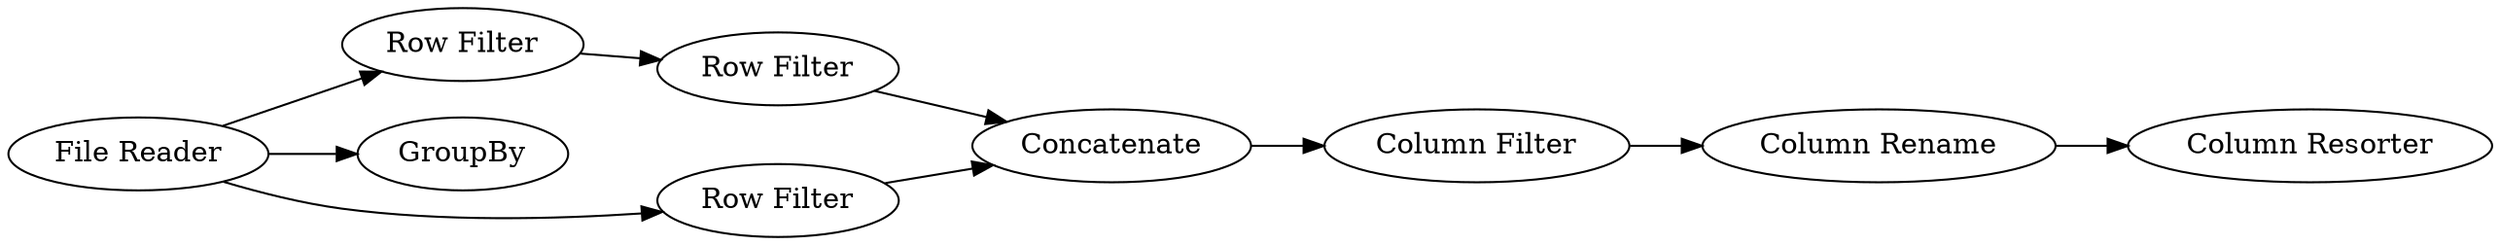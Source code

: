 digraph {
	"-6151258323083999950_2" [label="File Reader"]
	"-6151258323083999950_5" [label="Column Filter"]
	"-6151258323083999950_20" [label="Row Filter"]
	"-6151258323083999950_23" [label="Row Filter"]
	"-6151258323083999950_22" [label=Concatenate]
	"-6151258323083999950_7" [label="Column Resorter"]
	"-6151258323083999950_35" [label=GroupBy]
	"-6151258323083999950_4" [label="Column Rename"]
	"-6151258323083999950_21" [label="Row Filter"]
	"-6151258323083999950_2" -> "-6151258323083999950_21"
	"-6151258323083999950_2" -> "-6151258323083999950_35"
	"-6151258323083999950_2" -> "-6151258323083999950_20"
	"-6151258323083999950_22" -> "-6151258323083999950_5"
	"-6151258323083999950_20" -> "-6151258323083999950_23"
	"-6151258323083999950_23" -> "-6151258323083999950_22"
	"-6151258323083999950_5" -> "-6151258323083999950_4"
	"-6151258323083999950_21" -> "-6151258323083999950_22"
	"-6151258323083999950_4" -> "-6151258323083999950_7"
	rankdir=LR
}
